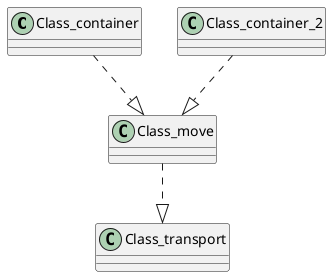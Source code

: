 @startuml
Class_container ..|>Class_move

Class_container_2 ..|>Class_move

Class_move ..|>Class_transport
@enduml

